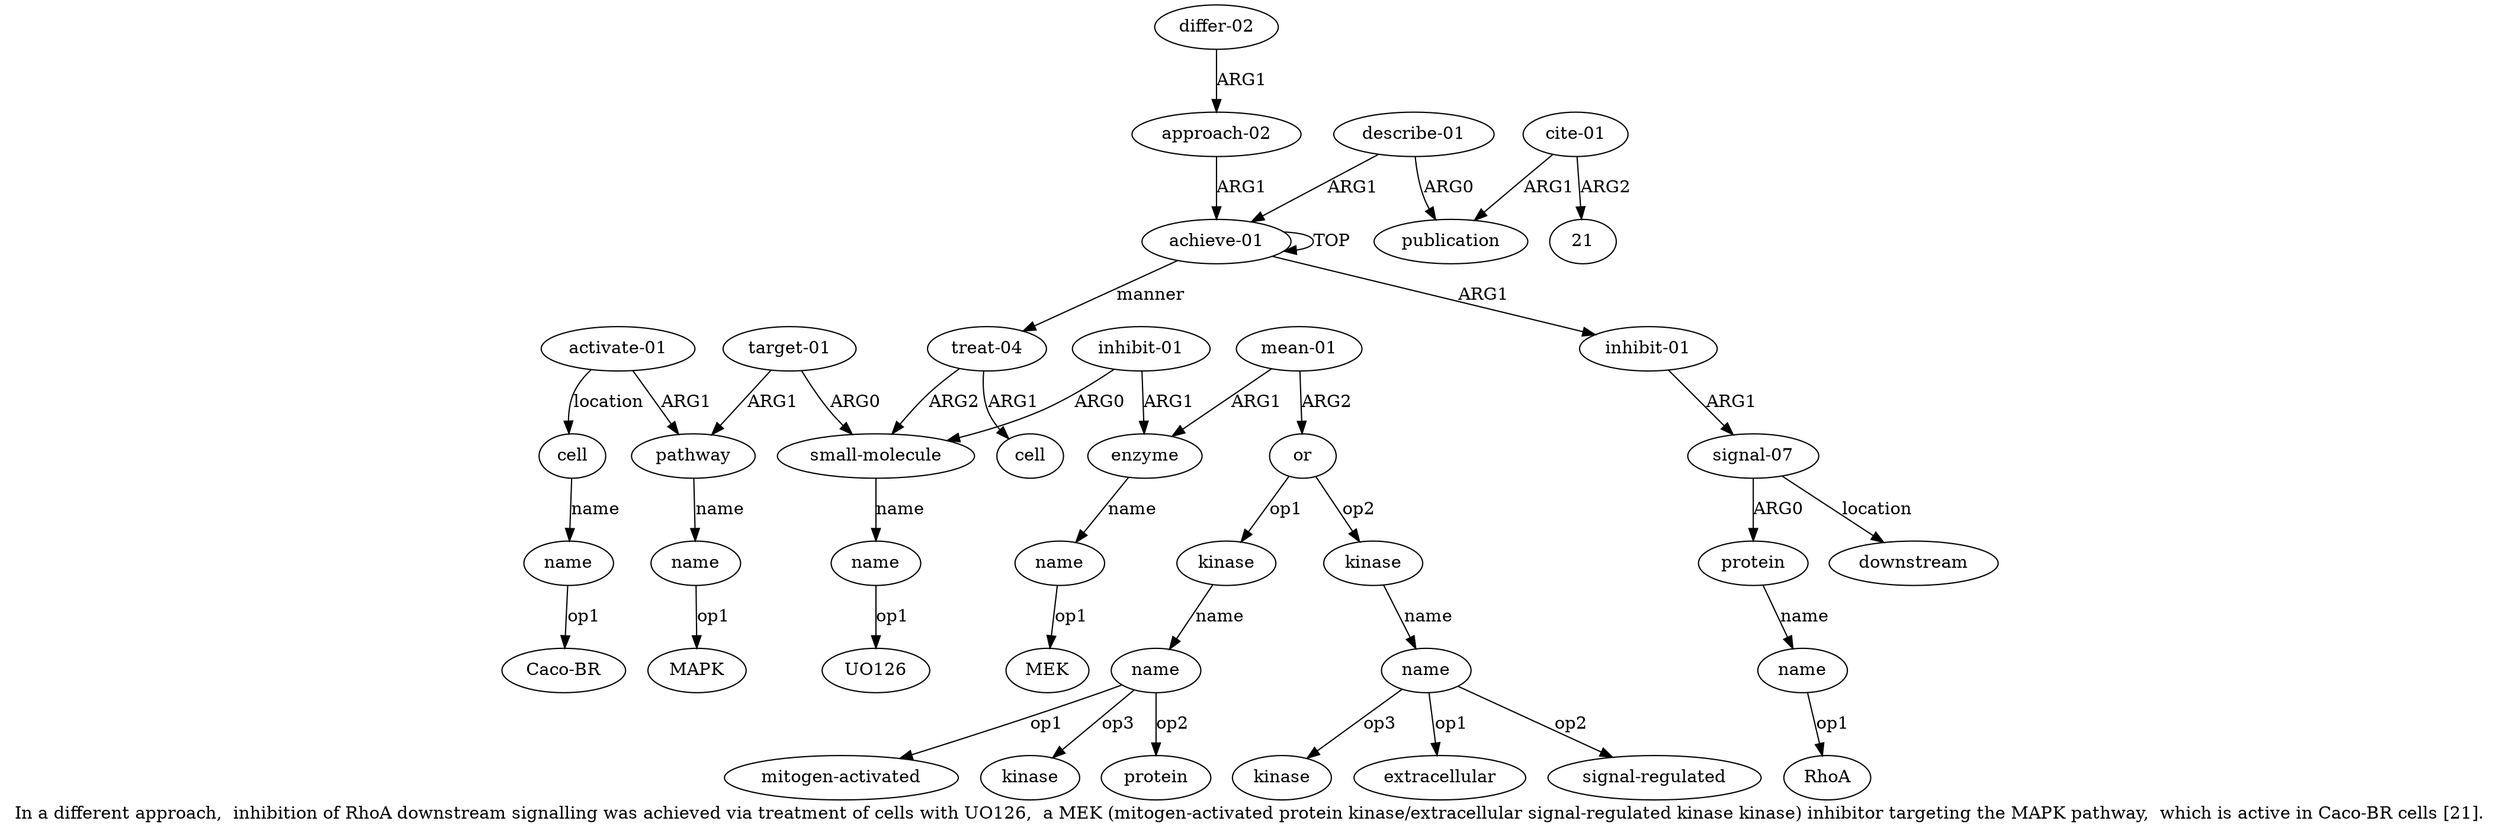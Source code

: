 digraph  {
	graph [label="In a different approach,  inhibition of RhoA downstream signalling was achieved via treatment of cells with UO126,  a MEK (mitogen-activated \
protein kinase/extracellular signal-regulated kinase kinase) inhibitor targeting the MAPK pathway,  which is active in Caco-BR cells [\
21]."];
	node [label="\N"];
	a20	 [color=black,
		gold_ind=20,
		gold_label=pathway,
		label=pathway,
		test_ind=20,
		test_label=pathway];
	a21	 [color=black,
		gold_ind=21,
		gold_label=name,
		label=name,
		test_ind=21,
		test_label=name];
	a20 -> a21 [key=0,
	color=black,
	gold_label=name,
	label=name,
	test_label=name];
"a21 MAPK" [color=black,
	gold_ind=-1,
	gold_label=MAPK,
	label=MAPK,
	test_ind=-1,
	test_label=MAPK];
a21 -> "a21 MAPK" [key=0,
color=black,
gold_label=op1,
label=op1,
test_label=op1];
a22 [color=black,
gold_ind=22,
gold_label="activate-01",
label="activate-01",
test_ind=22,
test_label="activate-01"];
a22 -> a20 [key=0,
color=black,
gold_label=ARG1,
label=ARG1,
test_label=ARG1];
a23 [color=black,
gold_ind=23,
gold_label=cell,
label=cell,
test_ind=23,
test_label=cell];
a22 -> a23 [key=0,
color=black,
gold_label=location,
label=location,
test_label=location];
a24 [color=black,
gold_ind=24,
gold_label=name,
label=name,
test_ind=24,
test_label=name];
a23 -> a24 [key=0,
color=black,
gold_label=name,
label=name,
test_label=name];
"a24 Caco-BR" [color=black,
gold_ind=-1,
gold_label="Caco-BR",
label="Caco-BR",
test_ind=-1,
test_label="Caco-BR"];
a24 -> "a24 Caco-BR" [key=0,
color=black,
gold_label=op1,
label=op1,
test_label=op1];
a25 [color=black,
gold_ind=25,
gold_label="approach-02",
label="approach-02",
test_ind=25,
test_label="approach-02"];
a0 [color=black,
gold_ind=0,
gold_label="achieve-01",
label="achieve-01",
test_ind=0,
test_label="achieve-01"];
a25 -> a0 [key=0,
color=black,
gold_label=ARG1,
label=ARG1,
test_label=ARG1];
a26 [color=black,
gold_ind=26,
gold_label="differ-02",
label="differ-02",
test_ind=26,
test_label="differ-02"];
a26 -> a25 [key=0,
color=black,
gold_label=ARG1,
label=ARG1,
test_label=ARG1];
a27 [color=black,
gold_ind=27,
gold_label="describe-01",
label="describe-01",
test_ind=27,
test_label="describe-01"];
a28 [color=black,
gold_ind=28,
gold_label=publication,
label=publication,
test_ind=28,
test_label=publication];
a27 -> a28 [key=0,
color=black,
gold_label=ARG0,
label=ARG0,
test_label=ARG0];
a27 -> a0 [key=0,
color=black,
gold_label=ARG1,
label=ARG1,
test_label=ARG1];
a29 [color=black,
gold_ind=29,
gold_label="cite-01",
label="cite-01",
test_ind=29,
test_label="cite-01"];
a29 -> a28 [key=0,
color=black,
gold_label=ARG1,
label=ARG1,
test_label=ARG1];
"a29 21" [color=black,
gold_ind=-1,
gold_label=21,
label=21,
test_ind=-1,
test_label=21];
a29 -> "a29 21" [key=0,
color=black,
gold_label=ARG2,
label=ARG2,
test_label=ARG2];
"a16 mitogen-activated" [color=black,
gold_ind=-1,
gold_label="mitogen-activated",
label="mitogen-activated",
test_ind=-1,
test_label="mitogen-activated"];
"a4 RhoA" [color=black,
gold_ind=-1,
gold_label=RhoA,
label=RhoA,
test_ind=-1,
test_label=RhoA];
"a12 MEK" [color=black,
gold_ind=-1,
gold_label=MEK,
label=MEK,
test_ind=-1,
test_label=MEK];
"a16 kinase" [color=black,
gold_ind=-1,
gold_label=kinase,
label=kinase,
test_ind=-1,
test_label=kinase];
a15 [color=black,
gold_ind=15,
gold_label=kinase,
label=kinase,
test_ind=15,
test_label=kinase];
a16 [color=black,
gold_ind=16,
gold_label=name,
label=name,
test_ind=16,
test_label=name];
a15 -> a16 [key=0,
color=black,
gold_label=name,
label=name,
test_label=name];
a14 [color=black,
gold_ind=14,
gold_label=or,
label=or,
test_ind=14,
test_label=or];
a14 -> a15 [key=0,
color=black,
gold_label=op1,
label=op1,
test_label=op1];
a17 [color=black,
gold_ind=17,
gold_label=kinase,
label=kinase,
test_ind=17,
test_label=kinase];
a14 -> a17 [key=0,
color=black,
gold_label=op2,
label=op2,
test_label=op2];
a18 [color=black,
gold_ind=18,
gold_label=name,
label=name,
test_ind=18,
test_label=name];
a17 -> a18 [key=0,
color=black,
gold_label=name,
label=name,
test_label=name];
a16 -> "a16 mitogen-activated" [key=0,
color=black,
gold_label=op1,
label=op1,
test_label=op1];
a16 -> "a16 kinase" [key=0,
color=black,
gold_label=op3,
label=op3,
test_label=op3];
"a16 protein" [color=black,
gold_ind=-1,
gold_label=protein,
label=protein,
test_ind=-1,
test_label=protein];
a16 -> "a16 protein" [key=0,
color=black,
gold_label=op2,
label=op2,
test_label=op2];
a11 [color=black,
gold_ind=11,
gold_label=enzyme,
label=enzyme,
test_ind=11,
test_label=enzyme];
a12 [color=black,
gold_ind=12,
gold_label=name,
label=name,
test_ind=12,
test_label=name];
a11 -> a12 [key=0,
color=black,
gold_label=name,
label=name,
test_label=name];
a10 [color=black,
gold_ind=10,
gold_label="inhibit-01",
label="inhibit-01",
test_ind=10,
test_label="inhibit-01"];
a10 -> a11 [key=0,
color=black,
gold_label=ARG1,
label=ARG1,
test_label=ARG1];
a8 [color=black,
gold_ind=8,
gold_label="small-molecule",
label="small-molecule",
test_ind=8,
test_label="small-molecule"];
a10 -> a8 [key=0,
color=black,
gold_label=ARG0,
label=ARG0,
test_label=ARG0];
a13 [color=black,
gold_ind=13,
gold_label="mean-01",
label="mean-01",
test_ind=13,
test_label="mean-01"];
a13 -> a14 [key=0,
color=black,
gold_label=ARG2,
label=ARG2,
test_label=ARG2];
a13 -> a11 [key=0,
color=black,
gold_label=ARG1,
label=ARG1,
test_label=ARG1];
a12 -> "a12 MEK" [key=0,
color=black,
gold_label=op1,
label=op1,
test_label=op1];
"a9 UO126" [color=black,
gold_ind=-1,
gold_label=UO126,
label=UO126,
test_ind=-1,
test_label=UO126];
a19 [color=black,
gold_ind=19,
gold_label="target-01",
label="target-01",
test_ind=19,
test_label="target-01"];
a19 -> a20 [key=0,
color=black,
gold_label=ARG1,
label=ARG1,
test_label=ARG1];
a19 -> a8 [key=0,
color=black,
gold_label=ARG0,
label=ARG0,
test_label=ARG0];
"a18 kinase" [color=black,
gold_ind=-1,
gold_label=kinase,
label=kinase,
test_ind=-1,
test_label=kinase];
a18 -> "a18 kinase" [key=0,
color=black,
gold_label=op3,
label=op3,
test_label=op3];
"a18 extracellular" [color=black,
gold_ind=-1,
gold_label=extracellular,
label=extracellular,
test_ind=-1,
test_label=extracellular];
a18 -> "a18 extracellular" [key=0,
color=black,
gold_label=op1,
label=op1,
test_label=op1];
"a18 signal-regulated" [color=black,
gold_ind=-1,
gold_label="signal-regulated",
label="signal-regulated",
test_ind=-1,
test_label="signal-regulated"];
a18 -> "a18 signal-regulated" [key=0,
color=black,
gold_label=op2,
label=op2,
test_label=op2];
a1 [color=black,
gold_ind=1,
gold_label="inhibit-01",
label="inhibit-01",
test_ind=1,
test_label="inhibit-01"];
a2 [color=black,
gold_ind=2,
gold_label="signal-07",
label="signal-07",
test_ind=2,
test_label="signal-07"];
a1 -> a2 [key=0,
color=black,
gold_label=ARG1,
label=ARG1,
test_label=ARG1];
a0 -> a1 [key=0,
color=black,
gold_label=ARG1,
label=ARG1,
test_label=ARG1];
a0 -> a0 [key=0,
color=black,
gold_label=TOP,
label=TOP,
test_label=TOP];
a6 [color=black,
gold_ind=6,
gold_label="treat-04",
label="treat-04",
test_ind=6,
test_label="treat-04"];
a0 -> a6 [key=0,
color=black,
gold_label=manner,
label=manner,
test_label=manner];
a3 [color=black,
gold_ind=3,
gold_label=protein,
label=protein,
test_ind=3,
test_label=protein];
a4 [color=black,
gold_ind=4,
gold_label=name,
label=name,
test_ind=4,
test_label=name];
a3 -> a4 [key=0,
color=black,
gold_label=name,
label=name,
test_label=name];
a2 -> a3 [key=0,
color=black,
gold_label=ARG0,
label=ARG0,
test_label=ARG0];
a5 [color=black,
gold_ind=5,
gold_label=downstream,
label=downstream,
test_ind=5,
test_label=downstream];
a2 -> a5 [key=0,
color=black,
gold_label=location,
label=location,
test_label=location];
a4 -> "a4 RhoA" [key=0,
color=black,
gold_label=op1,
label=op1,
test_label=op1];
a7 [color=black,
gold_ind=7,
gold_label=cell,
label=cell,
test_ind=7,
test_label=cell];
a6 -> a7 [key=0,
color=black,
gold_label=ARG1,
label=ARG1,
test_label=ARG1];
a6 -> a8 [key=0,
color=black,
gold_label=ARG2,
label=ARG2,
test_label=ARG2];
a9 [color=black,
gold_ind=9,
gold_label=name,
label=name,
test_ind=9,
test_label=name];
a9 -> "a9 UO126" [key=0,
color=black,
gold_label=op1,
label=op1,
test_label=op1];
a8 -> a9 [key=0,
color=black,
gold_label=name,
label=name,
test_label=name];
}
